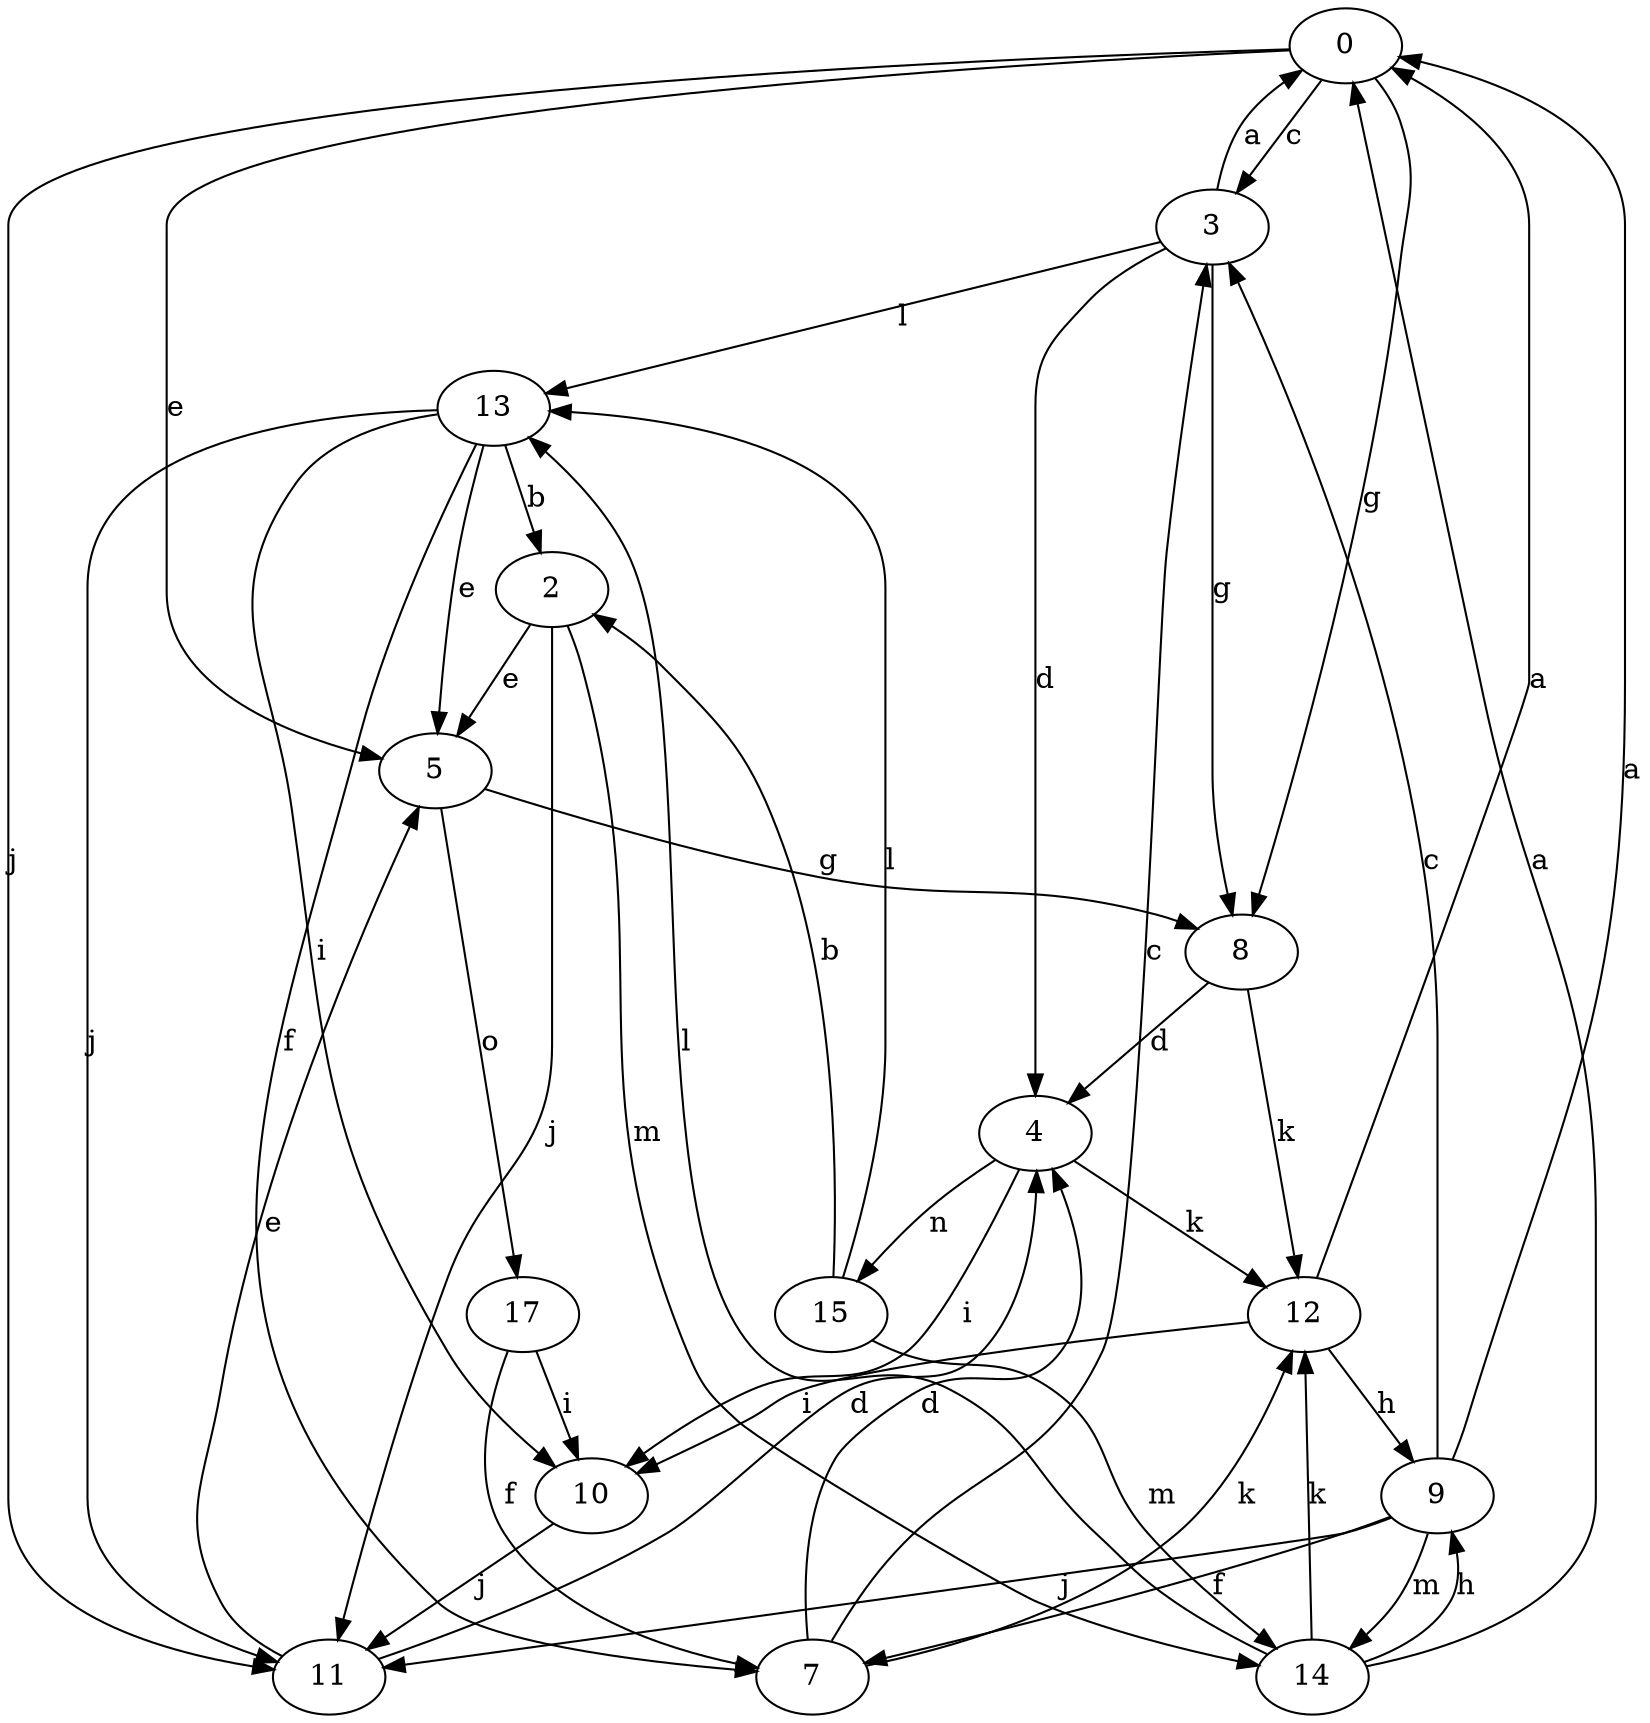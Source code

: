 strict digraph  {
0;
2;
3;
4;
5;
7;
8;
9;
10;
11;
12;
13;
14;
15;
17;
0 -> 3  [label=c];
0 -> 5  [label=e];
0 -> 8  [label=g];
0 -> 11  [label=j];
2 -> 5  [label=e];
2 -> 11  [label=j];
2 -> 14  [label=m];
3 -> 0  [label=a];
3 -> 4  [label=d];
3 -> 8  [label=g];
3 -> 13  [label=l];
4 -> 10  [label=i];
4 -> 12  [label=k];
4 -> 15  [label=n];
5 -> 8  [label=g];
5 -> 17  [label=o];
7 -> 3  [label=c];
7 -> 4  [label=d];
7 -> 12  [label=k];
8 -> 4  [label=d];
8 -> 12  [label=k];
9 -> 0  [label=a];
9 -> 3  [label=c];
9 -> 7  [label=f];
9 -> 11  [label=j];
9 -> 14  [label=m];
10 -> 11  [label=j];
11 -> 4  [label=d];
11 -> 5  [label=e];
12 -> 0  [label=a];
12 -> 9  [label=h];
12 -> 10  [label=i];
13 -> 2  [label=b];
13 -> 5  [label=e];
13 -> 7  [label=f];
13 -> 10  [label=i];
13 -> 11  [label=j];
14 -> 0  [label=a];
14 -> 9  [label=h];
14 -> 12  [label=k];
14 -> 13  [label=l];
15 -> 2  [label=b];
15 -> 13  [label=l];
15 -> 14  [label=m];
17 -> 7  [label=f];
17 -> 10  [label=i];
}
